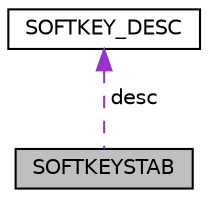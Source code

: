 digraph "SOFTKEYSTAB"
{
 // LATEX_PDF_SIZE
  edge [fontname="Helvetica",fontsize="10",labelfontname="Helvetica",labelfontsize="10"];
  node [fontname="Helvetica",fontsize="10",shape=record];
  Node1 [label="SOFTKEYSTAB",height=0.2,width=0.4,color="black", fillcolor="grey75", style="filled", fontcolor="black",tooltip="List of the softkeys."];
  Node2 -> Node1 [dir="back",color="darkorchid3",fontsize="10",style="dashed",label=" desc" ,fontname="Helvetica"];
  Node2 [label="SOFTKEY_DESC",height=0.2,width=0.4,color="black", fillcolor="white", style="filled",URL="$group___u_i.html#struct_s_o_f_t_k_e_y___d_e_s_c",tooltip="UI softkey definition."];
}
